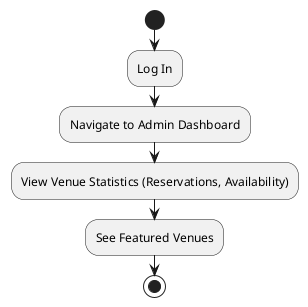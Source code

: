 @startuml
|Admin|
start
:Log In;
:Navigate to Admin Dashboard;
:View Venue Statistics (Reservations, Availability);
:See Featured Venues;
stop
@enduml
